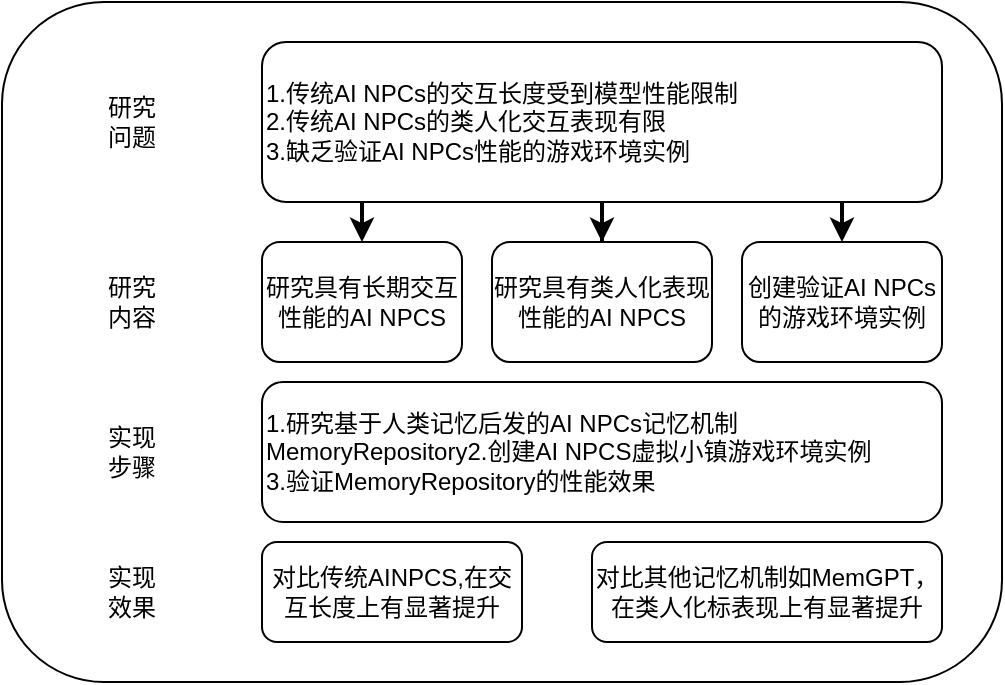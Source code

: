 <mxfile version="26.1.0">
  <diagram name="Page-1" id="bMm1mwXhRaAtICo5EMtH">
    <mxGraphModel dx="619" dy="334" grid="1" gridSize="10" guides="1" tooltips="1" connect="1" arrows="1" fold="1" page="1" pageScale="1" pageWidth="850" pageHeight="1100" math="0" shadow="0">
      <root>
        <mxCell id="0" />
        <mxCell id="1" parent="0" />
        <mxCell id="fncrAy63PTHVWpMquAdD-1" value="" style="rounded=1;whiteSpace=wrap;html=1;" vertex="1" parent="1">
          <mxGeometry x="110" y="20" width="500" height="340" as="geometry" />
        </mxCell>
        <mxCell id="fncrAy63PTHVWpMquAdD-2" value="研究问题" style="text;html=1;align=center;verticalAlign=middle;whiteSpace=wrap;rounded=0;" vertex="1" parent="1">
          <mxGeometry x="160" y="65" width="30" height="30" as="geometry" />
        </mxCell>
        <mxCell id="fncrAy63PTHVWpMquAdD-3" value="研究内容" style="text;html=1;align=center;verticalAlign=middle;whiteSpace=wrap;rounded=0;" vertex="1" parent="1">
          <mxGeometry x="160" y="155" width="30" height="30" as="geometry" />
        </mxCell>
        <mxCell id="fncrAy63PTHVWpMquAdD-4" value="实现步骤" style="text;html=1;align=center;verticalAlign=middle;whiteSpace=wrap;rounded=0;" vertex="1" parent="1">
          <mxGeometry x="160" y="225" width="30" height="40" as="geometry" />
        </mxCell>
        <mxCell id="fncrAy63PTHVWpMquAdD-6" value="实现效果" style="text;html=1;align=center;verticalAlign=middle;whiteSpace=wrap;rounded=0;" vertex="1" parent="1">
          <mxGeometry x="160" y="295" width="30" height="40" as="geometry" />
        </mxCell>
        <mxCell id="fncrAy63PTHVWpMquAdD-14" style="edgeStyle=orthogonalEdgeStyle;rounded=0;orthogonalLoop=1;jettySize=auto;html=1;strokeWidth=2;" edge="1" parent="1" source="fncrAy63PTHVWpMquAdD-7" target="fncrAy63PTHVWpMquAdD-9">
          <mxGeometry relative="1" as="geometry" />
        </mxCell>
        <mxCell id="fncrAy63PTHVWpMquAdD-16" style="edgeStyle=orthogonalEdgeStyle;rounded=0;orthogonalLoop=1;jettySize=auto;html=1;strokeWidth=2;" edge="1" parent="1" source="fncrAy63PTHVWpMquAdD-7" target="fncrAy63PTHVWpMquAdD-8">
          <mxGeometry relative="1" as="geometry">
            <Array as="points">
              <mxPoint x="290" y="130" />
              <mxPoint x="290" y="130" />
            </Array>
          </mxGeometry>
        </mxCell>
        <mxCell id="fncrAy63PTHVWpMquAdD-17" style="edgeStyle=orthogonalEdgeStyle;rounded=0;orthogonalLoop=1;jettySize=auto;html=1;strokeWidth=2;" edge="1" parent="1" source="fncrAy63PTHVWpMquAdD-7" target="fncrAy63PTHVWpMquAdD-10">
          <mxGeometry relative="1" as="geometry">
            <Array as="points">
              <mxPoint x="530" y="130" />
              <mxPoint x="530" y="130" />
            </Array>
          </mxGeometry>
        </mxCell>
        <mxCell id="fncrAy63PTHVWpMquAdD-7" value="1.传统AI NPCs的交互长度受到模型性能限制&lt;div&gt;2.传统AI NPCs的类人化交互表现有限&lt;/div&gt;&lt;div&gt;3.缺乏验证AI NPCs性能的游戏环境实例&lt;/div&gt;" style="rounded=1;whiteSpace=wrap;html=1;align=left;" vertex="1" parent="1">
          <mxGeometry x="240" y="40" width="340" height="80" as="geometry" />
        </mxCell>
        <mxCell id="fncrAy63PTHVWpMquAdD-8" value="研究具有长期交互性能的AI NPCS" style="rounded=1;whiteSpace=wrap;html=1;" vertex="1" parent="1">
          <mxGeometry x="240" y="140" width="100" height="60" as="geometry" />
        </mxCell>
        <mxCell id="fncrAy63PTHVWpMquAdD-9" value="研究具有类人化表现性能的AI NPCS" style="rounded=1;whiteSpace=wrap;html=1;" vertex="1" parent="1">
          <mxGeometry x="355" y="140" width="110" height="60" as="geometry" />
        </mxCell>
        <mxCell id="fncrAy63PTHVWpMquAdD-10" value="创建验证AI NPCs的游戏环境实例" style="rounded=1;whiteSpace=wrap;html=1;" vertex="1" parent="1">
          <mxGeometry x="480" y="140" width="100" height="60" as="geometry" />
        </mxCell>
        <mxCell id="fncrAy63PTHVWpMquAdD-11" value="1.研究基于人类记忆后发的AI NPCs记忆机制MemoryRepository2.创建AI NPCS虚拟小镇游戏环境实例&lt;div&gt;3.验证MemoryRepository的性能效果&lt;/div&gt;" style="rounded=1;whiteSpace=wrap;html=1;align=left;" vertex="1" parent="1">
          <mxGeometry x="240" y="210" width="340" height="70" as="geometry" />
        </mxCell>
        <mxCell id="fncrAy63PTHVWpMquAdD-12" value="对比传统AINPCS,在交互长度上有显著提升" style="rounded=1;whiteSpace=wrap;html=1;" vertex="1" parent="1">
          <mxGeometry x="240" y="290" width="130" height="50" as="geometry" />
        </mxCell>
        <mxCell id="fncrAy63PTHVWpMquAdD-13" value="对比其他记忆机制如MemGPT，在类人化标表现上有显著提升" style="rounded=1;whiteSpace=wrap;html=1;" vertex="1" parent="1">
          <mxGeometry x="405" y="290" width="175" height="50" as="geometry" />
        </mxCell>
      </root>
    </mxGraphModel>
  </diagram>
</mxfile>
